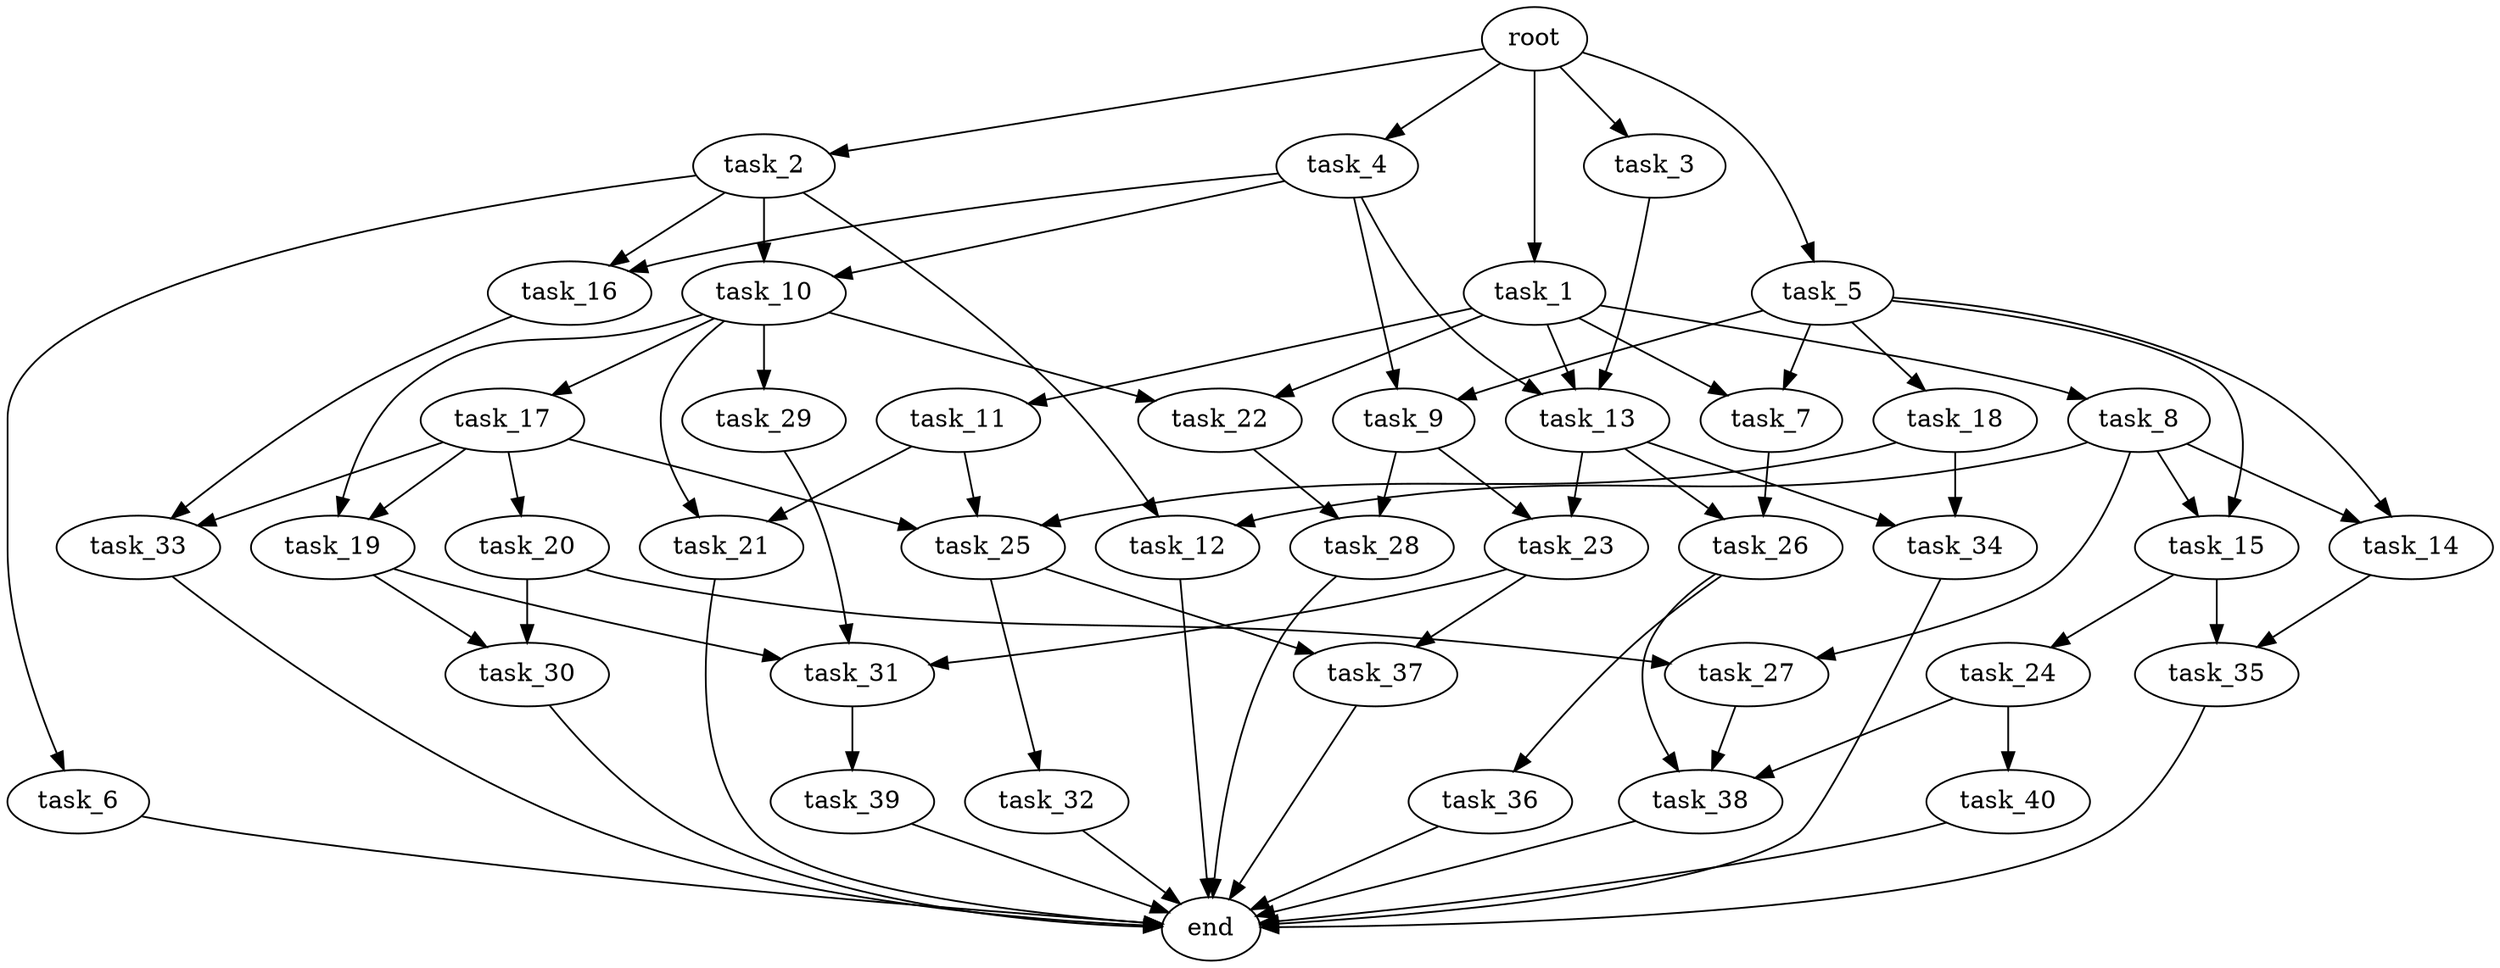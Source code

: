 digraph G {
  root [size="0.000000e+00"];
  task_1 [size="2.165914e+10"];
  task_2 [size="4.867273e+10"];
  task_3 [size="3.069649e+10"];
  task_4 [size="2.283481e+10"];
  task_5 [size="1.604415e+09"];
  task_6 [size="1.857938e+10"];
  task_7 [size="4.423563e+10"];
  task_8 [size="8.213558e+10"];
  task_9 [size="8.405526e+10"];
  task_10 [size="5.033045e+10"];
  task_11 [size="3.243852e+10"];
  task_12 [size="4.590728e+10"];
  task_13 [size="1.811498e+10"];
  task_14 [size="4.990556e+09"];
  task_15 [size="5.626662e+10"];
  task_16 [size="3.323976e+10"];
  task_17 [size="7.706008e+10"];
  task_18 [size="3.944878e+10"];
  task_19 [size="5.281245e+10"];
  task_20 [size="9.812670e+10"];
  task_21 [size="8.935136e+10"];
  task_22 [size="1.860179e+10"];
  task_23 [size="5.162428e+10"];
  task_24 [size="3.003274e+10"];
  task_25 [size="4.578868e+09"];
  task_26 [size="4.166778e+10"];
  task_27 [size="2.507466e+10"];
  task_28 [size="1.038457e+09"];
  task_29 [size="6.527374e+10"];
  task_30 [size="3.773092e+10"];
  task_31 [size="2.069537e+10"];
  task_32 [size="4.782870e+10"];
  task_33 [size="6.769104e+09"];
  task_34 [size="8.348514e+10"];
  task_35 [size="2.066066e+10"];
  task_36 [size="3.383235e+10"];
  task_37 [size="7.266565e+10"];
  task_38 [size="9.668984e+10"];
  task_39 [size="4.009466e+10"];
  task_40 [size="4.176272e+10"];
  end [size="0.000000e+00"];

  root -> task_1 [size="1.000000e-12"];
  root -> task_2 [size="1.000000e-12"];
  root -> task_3 [size="1.000000e-12"];
  root -> task_4 [size="1.000000e-12"];
  root -> task_5 [size="1.000000e-12"];
  task_1 -> task_7 [size="2.211781e+08"];
  task_1 -> task_8 [size="8.213558e+08"];
  task_1 -> task_11 [size="3.243852e+08"];
  task_1 -> task_13 [size="6.038326e+07"];
  task_1 -> task_22 [size="9.300895e+07"];
  task_2 -> task_6 [size="1.857938e+08"];
  task_2 -> task_10 [size="2.516523e+08"];
  task_2 -> task_12 [size="2.295364e+08"];
  task_2 -> task_16 [size="1.661988e+08"];
  task_3 -> task_13 [size="6.038326e+07"];
  task_4 -> task_9 [size="4.202763e+08"];
  task_4 -> task_10 [size="2.516523e+08"];
  task_4 -> task_13 [size="6.038326e+07"];
  task_4 -> task_16 [size="1.661988e+08"];
  task_5 -> task_7 [size="2.211781e+08"];
  task_5 -> task_9 [size="4.202763e+08"];
  task_5 -> task_14 [size="2.495278e+07"];
  task_5 -> task_15 [size="2.813331e+08"];
  task_5 -> task_18 [size="3.944878e+08"];
  task_6 -> end [size="1.000000e-12"];
  task_7 -> task_26 [size="2.083389e+08"];
  task_8 -> task_12 [size="2.295364e+08"];
  task_8 -> task_14 [size="2.495278e+07"];
  task_8 -> task_15 [size="2.813331e+08"];
  task_8 -> task_27 [size="1.253733e+08"];
  task_9 -> task_23 [size="2.581214e+08"];
  task_9 -> task_28 [size="5.192284e+06"];
  task_10 -> task_17 [size="7.706008e+08"];
  task_10 -> task_19 [size="2.640622e+08"];
  task_10 -> task_21 [size="4.467568e+08"];
  task_10 -> task_22 [size="9.300895e+07"];
  task_10 -> task_29 [size="6.527374e+08"];
  task_11 -> task_21 [size="4.467568e+08"];
  task_11 -> task_25 [size="1.526289e+07"];
  task_12 -> end [size="1.000000e-12"];
  task_13 -> task_23 [size="2.581214e+08"];
  task_13 -> task_26 [size="2.083389e+08"];
  task_13 -> task_34 [size="4.174257e+08"];
  task_14 -> task_35 [size="1.033033e+08"];
  task_15 -> task_24 [size="3.003274e+08"];
  task_15 -> task_35 [size="1.033033e+08"];
  task_16 -> task_33 [size="3.384552e+07"];
  task_17 -> task_19 [size="2.640622e+08"];
  task_17 -> task_20 [size="9.812670e+08"];
  task_17 -> task_25 [size="1.526289e+07"];
  task_17 -> task_33 [size="3.384552e+07"];
  task_18 -> task_25 [size="1.526289e+07"];
  task_18 -> task_34 [size="4.174257e+08"];
  task_19 -> task_30 [size="1.886546e+08"];
  task_19 -> task_31 [size="6.898458e+07"];
  task_20 -> task_27 [size="1.253733e+08"];
  task_20 -> task_30 [size="1.886546e+08"];
  task_21 -> end [size="1.000000e-12"];
  task_22 -> task_28 [size="5.192284e+06"];
  task_23 -> task_31 [size="6.898458e+07"];
  task_23 -> task_37 [size="3.633282e+08"];
  task_24 -> task_38 [size="3.222995e+08"];
  task_24 -> task_40 [size="4.176272e+08"];
  task_25 -> task_32 [size="4.782870e+08"];
  task_25 -> task_37 [size="3.633282e+08"];
  task_26 -> task_36 [size="3.383235e+08"];
  task_26 -> task_38 [size="3.222995e+08"];
  task_27 -> task_38 [size="3.222995e+08"];
  task_28 -> end [size="1.000000e-12"];
  task_29 -> task_31 [size="6.898458e+07"];
  task_30 -> end [size="1.000000e-12"];
  task_31 -> task_39 [size="4.009466e+08"];
  task_32 -> end [size="1.000000e-12"];
  task_33 -> end [size="1.000000e-12"];
  task_34 -> end [size="1.000000e-12"];
  task_35 -> end [size="1.000000e-12"];
  task_36 -> end [size="1.000000e-12"];
  task_37 -> end [size="1.000000e-12"];
  task_38 -> end [size="1.000000e-12"];
  task_39 -> end [size="1.000000e-12"];
  task_40 -> end [size="1.000000e-12"];
}
